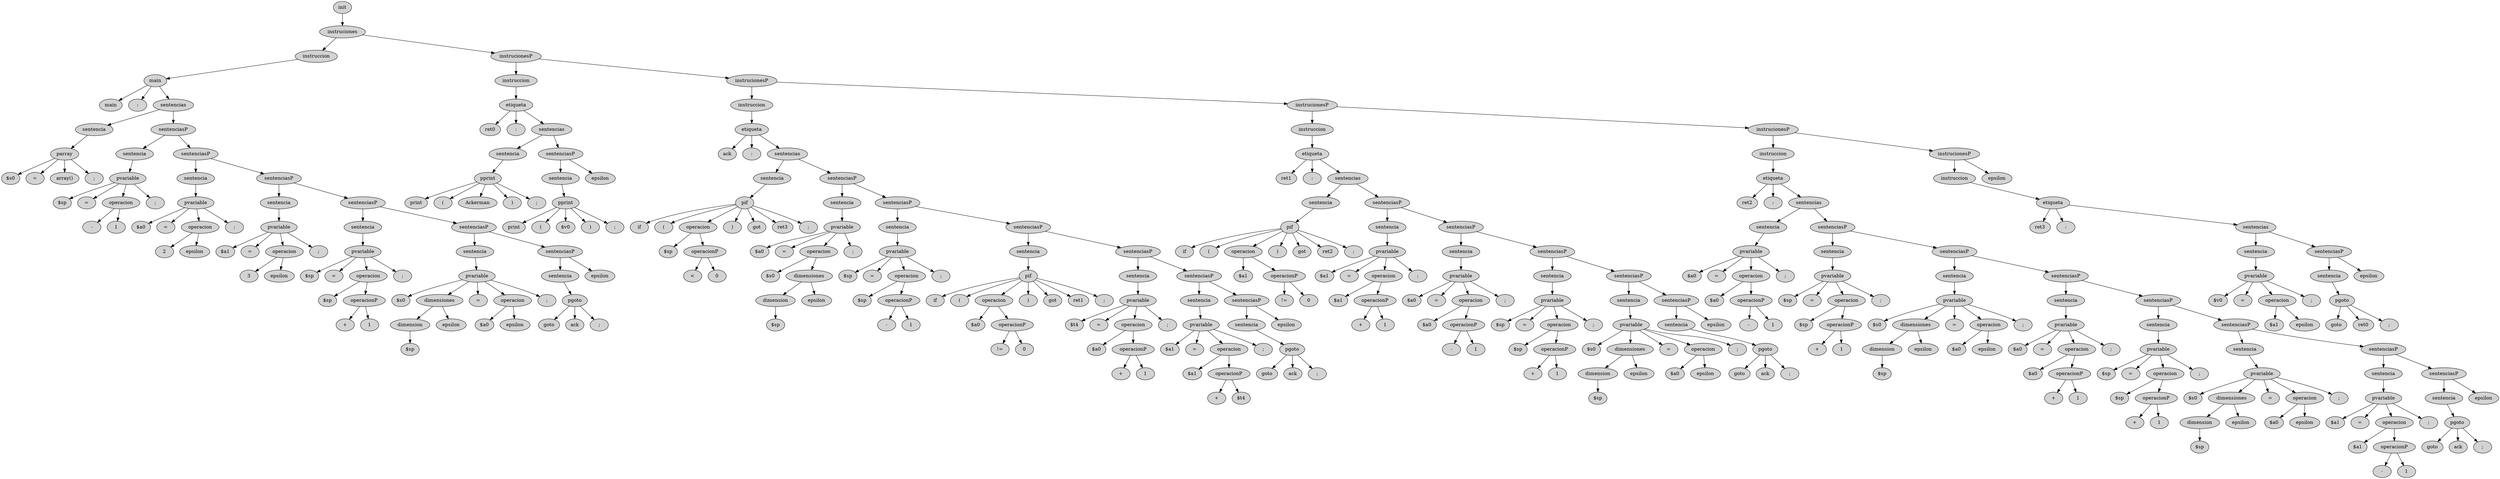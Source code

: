 digraph{ 
365[style = "filled" ; label = "init"] 
363[style = "filled" ; label = "instruciones"] 
364[style = "filled" ; label = "instruccion"] 
66[style = "filled" ; label = "main"] 
67[style = "filled" ; label = "main"] 
68[style = "filled" ; label = ":"] 
64[style = "filled" ; label = "sentencias"] 
65[style = "filled" ; label = "sentencia"] 
1[style = "filled" ; label = "parray"] 
2[style = "filled" ; label = "$s0"] 
3[style = "filled" ; label = "="] 
4[style = "filled" ; label = "array()"] 
5[style = "filled" ; label = ";"] 
62[style = "filled" ; label = "sentenciasP"] 
63[style = "filled" ; label = "sentencia"] 
9[style = "filled" ; label = "pvariable"] 
10[style = "filled" ; label = "$sp"] 
11[style = "filled" ; label = "="] 
7[style = "filled" ; label = "operacion"] 
8[style = "filled" ; label = "-"] 
6[style = "filled" ; label = "1"] 
12[style = "filled" ; label = ";"] 
60[style = "filled" ; label = "sentenciasP"] 
61[style = "filled" ; label = "sentencia"] 
16[style = "filled" ; label = "pvariable"] 
17[style = "filled" ; label = "$a0"] 
18[style = "filled" ; label = "="] 
15[style = "filled" ; label = "operacion"] 
13[style = "filled" ; label = "2"] 
14[style = "filled" ; label = "epsilon"] 
19[style = "filled" ; label = ";"] 
58[style = "filled" ; label = "sentenciasP"] 
59[style = "filled" ; label = "sentencia"] 
23[style = "filled" ; label = "pvariable"] 
24[style = "filled" ; label = "$a1"] 
25[style = "filled" ; label = "="] 
22[style = "filled" ; label = "operacion"] 
20[style = "filled" ; label = "3"] 
21[style = "filled" ; label = "epsilon"] 
26[style = "filled" ; label = ";"] 
56[style = "filled" ; label = "sentenciasP"] 
57[style = "filled" ; label = "sentencia"] 
32[style = "filled" ; label = "pvariable"] 
33[style = "filled" ; label = "$sp"] 
34[style = "filled" ; label = "="] 
31[style = "filled" ; label = "operacion"] 
27[style = "filled" ; label = "$sp"] 
29[style = "filled" ; label = "operacionP"] 
30[style = "filled" ; label = "+"] 
28[style = "filled" ; label = "1"] 
35[style = "filled" ; label = ";"] 
54[style = "filled" ; label = "sentenciasP"] 
55[style = "filled" ; label = "sentencia"] 
43[style = "filled" ; label = "pvariable"] 
44[style = "filled" ; label = "$s0"] 
38[style = "filled" ; label = "dimensiones"] 
39[style = "filled" ; label = "dimension"] 
36[style = "filled" ; label = "$sp"] 
37[style = "filled" ; label = "epsilon"] 
45[style = "filled" ; label = "="] 
42[style = "filled" ; label = "operacion"] 
40[style = "filled" ; label = "$a0"] 
41[style = "filled" ; label = "epsilon"] 
46[style = "filled" ; label = ";"] 
52[style = "filled" ; label = "sentenciasP"] 
53[style = "filled" ; label = "sentencia"] 
47[style = "filled" ; label = "pgoto"] 
48[style = "filled" ; label = "goto"] 
49[style = "filled" ; label = "ack"] 
50[style = "filled" ; label = ";"] 
51[style = "filled" ; label = "epsilon"] 
361[style = "filled" ; label = "instrucionesP"] 
362[style = "filled" ; label = "instruccion"] 
86[style = "filled" ; label = "etiqueta"] 
87[style = "filled" ; label = "ret0"] 
88[style = "filled" ; label = ":"] 
84[style = "filled" ; label = "sentencias"] 
85[style = "filled" ; label = "sentencia"] 
70[style = "filled" ; label = "pprint"] 
71[style = "filled" ; label = "print"] 
72[style = "filled" ; label = "("] 
69[style = "filled" ; label = "Ackerman\n"] 
73[style = "filled" ; label = ")"] 
74[style = "filled" ; label = ";"] 
82[style = "filled" ; label = "sentenciasP"] 
83[style = "filled" ; label = "sentencia"] 
76[style = "filled" ; label = "pprint"] 
77[style = "filled" ; label = "print"] 
78[style = "filled" ; label = "("] 
75[style = "filled" ; label = "$v0"] 
79[style = "filled" ; label = ")"] 
80[style = "filled" ; label = ";"] 
81[style = "filled" ; label = "epsilon"] 
359[style = "filled" ; label = "instrucionesP"] 
360[style = "filled" ; label = "instruccion"] 
169[style = "filled" ; label = "etiqueta"] 
170[style = "filled" ; label = "ack"] 
171[style = "filled" ; label = ":"] 
167[style = "filled" ; label = "sentencias"] 
168[style = "filled" ; label = "sentencia"] 
94[style = "filled" ; label = "pif"] 
95[style = "filled" ; label = "if"] 
96[style = "filled" ; label = "("] 
93[style = "filled" ; label = "operacion"] 
89[style = "filled" ; label = "$sp"] 
91[style = "filled" ; label = "operacionP"] 
92[style = "filled" ; label = "<"] 
90[style = "filled" ; label = "0"] 
97[style = "filled" ; label = ")"] 
98[style = "filled" ; label = "got"] 
99[style = "filled" ; label = "ret3"] 
100[style = "filled" ; label = ";"] 
165[style = "filled" ; label = "sentenciasP"] 
166[style = "filled" ; label = "sentencia"] 
107[style = "filled" ; label = "pvariable"] 
108[style = "filled" ; label = "$a0"] 
109[style = "filled" ; label = "="] 
105[style = "filled" ; label = "operacion"] 
106[style = "filled" ; label = "$s0"] 
103[style = "filled" ; label = "dimensiones"] 
104[style = "filled" ; label = "dimension"] 
101[style = "filled" ; label = "$sp"] 
102[style = "filled" ; label = "epsilon"] 
110[style = "filled" ; label = ";"] 
163[style = "filled" ; label = "sentenciasP"] 
164[style = "filled" ; label = "sentencia"] 
116[style = "filled" ; label = "pvariable"] 
117[style = "filled" ; label = "$sp"] 
118[style = "filled" ; label = "="] 
115[style = "filled" ; label = "operacion"] 
111[style = "filled" ; label = "$sp"] 
113[style = "filled" ; label = "operacionP"] 
114[style = "filled" ; label = "-"] 
112[style = "filled" ; label = "1"] 
119[style = "filled" ; label = ";"] 
161[style = "filled" ; label = "sentenciasP"] 
162[style = "filled" ; label = "sentencia"] 
125[style = "filled" ; label = "pif"] 
126[style = "filled" ; label = "if"] 
127[style = "filled" ; label = "("] 
124[style = "filled" ; label = "operacion"] 
120[style = "filled" ; label = "$a0"] 
122[style = "filled" ; label = "operacionP"] 
123[style = "filled" ; label = "!="] 
121[style = "filled" ; label = "0"] 
128[style = "filled" ; label = ")"] 
129[style = "filled" ; label = "got"] 
130[style = "filled" ; label = "ret1"] 
131[style = "filled" ; label = ";"] 
159[style = "filled" ; label = "sentenciasP"] 
160[style = "filled" ; label = "sentencia"] 
137[style = "filled" ; label = "pvariable"] 
138[style = "filled" ; label = "$t4"] 
139[style = "filled" ; label = "="] 
136[style = "filled" ; label = "operacion"] 
132[style = "filled" ; label = "$a0"] 
134[style = "filled" ; label = "operacionP"] 
135[style = "filled" ; label = "+"] 
133[style = "filled" ; label = "1"] 
140[style = "filled" ; label = ";"] 
157[style = "filled" ; label = "sentenciasP"] 
158[style = "filled" ; label = "sentencia"] 
146[style = "filled" ; label = "pvariable"] 
147[style = "filled" ; label = "$a1"] 
148[style = "filled" ; label = "="] 
145[style = "filled" ; label = "operacion"] 
141[style = "filled" ; label = "$a1"] 
143[style = "filled" ; label = "operacionP"] 
144[style = "filled" ; label = "+"] 
142[style = "filled" ; label = "$t4"] 
149[style = "filled" ; label = ";"] 
155[style = "filled" ; label = "sentenciasP"] 
156[style = "filled" ; label = "sentencia"] 
150[style = "filled" ; label = "pgoto"] 
151[style = "filled" ; label = "goto"] 
152[style = "filled" ; label = "ack"] 
153[style = "filled" ; label = ";"] 
154[style = "filled" ; label = "epsilon"] 
357[style = "filled" ; label = "instrucionesP"] 
358[style = "filled" ; label = "instruccion"] 
239[style = "filled" ; label = "etiqueta"] 
240[style = "filled" ; label = "ret1"] 
241[style = "filled" ; label = ":"] 
237[style = "filled" ; label = "sentencias"] 
238[style = "filled" ; label = "sentencia"] 
177[style = "filled" ; label = "pif"] 
178[style = "filled" ; label = "if"] 
179[style = "filled" ; label = "("] 
176[style = "filled" ; label = "operacion"] 
172[style = "filled" ; label = "$a1"] 
174[style = "filled" ; label = "operacionP"] 
175[style = "filled" ; label = "!="] 
173[style = "filled" ; label = "0"] 
180[style = "filled" ; label = ")"] 
181[style = "filled" ; label = "got"] 
182[style = "filled" ; label = "ret2"] 
183[style = "filled" ; label = ";"] 
235[style = "filled" ; label = "sentenciasP"] 
236[style = "filled" ; label = "sentencia"] 
189[style = "filled" ; label = "pvariable"] 
190[style = "filled" ; label = "$a1"] 
191[style = "filled" ; label = "="] 
188[style = "filled" ; label = "operacion"] 
184[style = "filled" ; label = "$a1"] 
186[style = "filled" ; label = "operacionP"] 
187[style = "filled" ; label = "+"] 
185[style = "filled" ; label = "1"] 
192[style = "filled" ; label = ";"] 
233[style = "filled" ; label = "sentenciasP"] 
234[style = "filled" ; label = "sentencia"] 
198[style = "filled" ; label = "pvariable"] 
199[style = "filled" ; label = "$a0"] 
200[style = "filled" ; label = "="] 
197[style = "filled" ; label = "operacion"] 
193[style = "filled" ; label = "$a0"] 
195[style = "filled" ; label = "operacionP"] 
196[style = "filled" ; label = "-"] 
194[style = "filled" ; label = "1"] 
201[style = "filled" ; label = ";"] 
231[style = "filled" ; label = "sentenciasP"] 
232[style = "filled" ; label = "sentencia"] 
207[style = "filled" ; label = "pvariable"] 
208[style = "filled" ; label = "$sp"] 
209[style = "filled" ; label = "="] 
206[style = "filled" ; label = "operacion"] 
202[style = "filled" ; label = "$sp"] 
204[style = "filled" ; label = "operacionP"] 
205[style = "filled" ; label = "+"] 
203[style = "filled" ; label = "1"] 
210[style = "filled" ; label = ";"] 
229[style = "filled" ; label = "sentenciasP"] 
230[style = "filled" ; label = "sentencia"] 
218[style = "filled" ; label = "pvariable"] 
219[style = "filled" ; label = "$s0"] 
213[style = "filled" ; label = "dimensiones"] 
214[style = "filled" ; label = "dimension"] 
211[style = "filled" ; label = "$sp"] 
212[style = "filled" ; label = "epsilon"] 
220[style = "filled" ; label = "="] 
217[style = "filled" ; label = "operacion"] 
215[style = "filled" ; label = "$a0"] 
216[style = "filled" ; label = "epsilon"] 
221[style = "filled" ; label = ";"] 
227[style = "filled" ; label = "sentenciasP"] 
228[style = "filled" ; label = "sentencia"] 
222[style = "filled" ; label = "pgoto"] 
223[style = "filled" ; label = "goto"] 
224[style = "filled" ; label = "ack"] 
225[style = "filled" ; label = ";"] 
226[style = "filled" ; label = "epsilon"] 
355[style = "filled" ; label = "instrucionesP"] 
356[style = "filled" ; label = "instruccion"] 
330[style = "filled" ; label = "etiqueta"] 
331[style = "filled" ; label = "ret2"] 
332[style = "filled" ; label = ":"] 
328[style = "filled" ; label = "sentencias"] 
329[style = "filled" ; label = "sentencia"] 
247[style = "filled" ; label = "pvariable"] 
248[style = "filled" ; label = "$a0"] 
249[style = "filled" ; label = "="] 
246[style = "filled" ; label = "operacion"] 
242[style = "filled" ; label = "$a0"] 
244[style = "filled" ; label = "operacionP"] 
245[style = "filled" ; label = "-"] 
243[style = "filled" ; label = "1"] 
250[style = "filled" ; label = ";"] 
326[style = "filled" ; label = "sentenciasP"] 
327[style = "filled" ; label = "sentencia"] 
256[style = "filled" ; label = "pvariable"] 
257[style = "filled" ; label = "$sp"] 
258[style = "filled" ; label = "="] 
255[style = "filled" ; label = "operacion"] 
251[style = "filled" ; label = "$sp"] 
253[style = "filled" ; label = "operacionP"] 
254[style = "filled" ; label = "+"] 
252[style = "filled" ; label = "1"] 
259[style = "filled" ; label = ";"] 
324[style = "filled" ; label = "sentenciasP"] 
325[style = "filled" ; label = "sentencia"] 
267[style = "filled" ; label = "pvariable"] 
268[style = "filled" ; label = "$s0"] 
262[style = "filled" ; label = "dimensiones"] 
263[style = "filled" ; label = "dimension"] 
260[style = "filled" ; label = "$sp"] 
261[style = "filled" ; label = "epsilon"] 
269[style = "filled" ; label = "="] 
266[style = "filled" ; label = "operacion"] 
264[style = "filled" ; label = "$a0"] 
265[style = "filled" ; label = "epsilon"] 
270[style = "filled" ; label = ";"] 
322[style = "filled" ; label = "sentenciasP"] 
323[style = "filled" ; label = "sentencia"] 
276[style = "filled" ; label = "pvariable"] 
277[style = "filled" ; label = "$a0"] 
278[style = "filled" ; label = "="] 
275[style = "filled" ; label = "operacion"] 
271[style = "filled" ; label = "$a0"] 
273[style = "filled" ; label = "operacionP"] 
274[style = "filled" ; label = "+"] 
272[style = "filled" ; label = "1"] 
279[style = "filled" ; label = ";"] 
320[style = "filled" ; label = "sentenciasP"] 
321[style = "filled" ; label = "sentencia"] 
285[style = "filled" ; label = "pvariable"] 
286[style = "filled" ; label = "$sp"] 
287[style = "filled" ; label = "="] 
284[style = "filled" ; label = "operacion"] 
280[style = "filled" ; label = "$sp"] 
282[style = "filled" ; label = "operacionP"] 
283[style = "filled" ; label = "+"] 
281[style = "filled" ; label = "1"] 
288[style = "filled" ; label = ";"] 
318[style = "filled" ; label = "sentenciasP"] 
319[style = "filled" ; label = "sentencia"] 
296[style = "filled" ; label = "pvariable"] 
297[style = "filled" ; label = "$s0"] 
291[style = "filled" ; label = "dimensiones"] 
292[style = "filled" ; label = "dimension"] 
289[style = "filled" ; label = "$sp"] 
290[style = "filled" ; label = "epsilon"] 
298[style = "filled" ; label = "="] 
295[style = "filled" ; label = "operacion"] 
293[style = "filled" ; label = "$a0"] 
294[style = "filled" ; label = "epsilon"] 
299[style = "filled" ; label = ";"] 
316[style = "filled" ; label = "sentenciasP"] 
317[style = "filled" ; label = "sentencia"] 
305[style = "filled" ; label = "pvariable"] 
306[style = "filled" ; label = "$a1"] 
307[style = "filled" ; label = "="] 
304[style = "filled" ; label = "operacion"] 
300[style = "filled" ; label = "$a1"] 
302[style = "filled" ; label = "operacionP"] 
303[style = "filled" ; label = "-"] 
301[style = "filled" ; label = "1"] 
308[style = "filled" ; label = ";"] 
314[style = "filled" ; label = "sentenciasP"] 
315[style = "filled" ; label = "sentencia"] 
309[style = "filled" ; label = "pgoto"] 
310[style = "filled" ; label = "goto"] 
311[style = "filled" ; label = "ack"] 
312[style = "filled" ; label = ";"] 
313[style = "filled" ; label = "epsilon"] 
353[style = "filled" ; label = "instrucionesP"] 
354[style = "filled" ; label = "instruccion"] 
349[style = "filled" ; label = "etiqueta"] 
350[style = "filled" ; label = "ret3"] 
351[style = "filled" ; label = ":"] 
347[style = "filled" ; label = "sentencias"] 
348[style = "filled" ; label = "sentencia"] 
336[style = "filled" ; label = "pvariable"] 
337[style = "filled" ; label = "$v0"] 
338[style = "filled" ; label = "="] 
335[style = "filled" ; label = "operacion"] 
333[style = "filled" ; label = "$a1"] 
334[style = "filled" ; label = "epsilon"] 
339[style = "filled" ; label = ";"] 
345[style = "filled" ; label = "sentenciasP"] 
346[style = "filled" ; label = "sentencia"] 
340[style = "filled" ; label = "pgoto"] 
341[style = "filled" ; label = "goto"] 
342[style = "filled" ; label = "ret0"] 
343[style = "filled" ; label = ";"] 
344[style = "filled" ; label = "epsilon"] 
352[style = "filled" ; label = "epsilon"] 
365->363;
363->364;
364->66;
66->67;
66->68;
66->64;
64->65;
65->1;
1->2;
1->3;
1->4;
1->5;
64->62;
62->63;
63->9;
9->10;
9->11;
9->7;
7->8;
7->6;
9->12;
62->60;
60->61;
61->16;
16->17;
16->18;
16->15;
15->13;
15->14;
16->19;
60->58;
58->59;
59->23;
23->24;
23->25;
23->22;
22->20;
22->21;
23->26;
58->56;
56->57;
57->32;
32->33;
32->34;
32->31;
31->27;
31->29;
29->30;
29->28;
32->35;
56->54;
54->55;
55->43;
43->44;
43->38;
38->39;
39->36;
38->37;
43->45;
43->42;
42->40;
42->41;
43->46;
54->52;
52->53;
53->47;
47->48;
47->49;
47->50;
52->51;
363->361;
361->362;
362->86;
86->87;
86->88;
86->84;
84->85;
85->70;
70->71;
70->72;
70->69;
70->73;
70->74;
84->82;
82->83;
83->76;
76->77;
76->78;
76->75;
76->79;
76->80;
82->81;
361->359;
359->360;
360->169;
169->170;
169->171;
169->167;
167->168;
168->94;
94->95;
94->96;
94->93;
93->89;
93->91;
91->92;
91->90;
94->97;
94->98;
94->99;
94->100;
167->165;
165->166;
166->107;
107->108;
107->109;
107->105;
105->106;
105->103;
103->104;
104->101;
103->102;
107->110;
165->163;
163->164;
164->116;
116->117;
116->118;
116->115;
115->111;
115->113;
113->114;
113->112;
116->119;
163->161;
161->162;
162->125;
125->126;
125->127;
125->124;
124->120;
124->122;
122->123;
122->121;
125->128;
125->129;
125->130;
125->131;
161->159;
159->160;
160->137;
137->138;
137->139;
137->136;
136->132;
136->134;
134->135;
134->133;
137->140;
159->157;
157->158;
158->146;
146->147;
146->148;
146->145;
145->141;
145->143;
143->144;
143->142;
146->149;
157->155;
155->156;
156->150;
150->151;
150->152;
150->153;
155->154;
359->357;
357->358;
358->239;
239->240;
239->241;
239->237;
237->238;
238->177;
177->178;
177->179;
177->176;
176->172;
176->174;
174->175;
174->173;
177->180;
177->181;
177->182;
177->183;
237->235;
235->236;
236->189;
189->190;
189->191;
189->188;
188->184;
188->186;
186->187;
186->185;
189->192;
235->233;
233->234;
234->198;
198->199;
198->200;
198->197;
197->193;
197->195;
195->196;
195->194;
198->201;
233->231;
231->232;
232->207;
207->208;
207->209;
207->206;
206->202;
206->204;
204->205;
204->203;
207->210;
231->229;
229->230;
230->218;
218->219;
218->213;
213->214;
214->211;
213->212;
218->220;
218->217;
217->215;
217->216;
218->221;
229->227;
227->228;
228->222;
222->223;
222->224;
222->225;
227->226;
357->355;
355->356;
356->330;
330->331;
330->332;
330->328;
328->329;
329->247;
247->248;
247->249;
247->246;
246->242;
246->244;
244->245;
244->243;
247->250;
328->326;
326->327;
327->256;
256->257;
256->258;
256->255;
255->251;
255->253;
253->254;
253->252;
256->259;
326->324;
324->325;
325->267;
267->268;
267->262;
262->263;
263->260;
262->261;
267->269;
267->266;
266->264;
266->265;
267->270;
324->322;
322->323;
323->276;
276->277;
276->278;
276->275;
275->271;
275->273;
273->274;
273->272;
276->279;
322->320;
320->321;
321->285;
285->286;
285->287;
285->284;
284->280;
284->282;
282->283;
282->281;
285->288;
320->318;
318->319;
319->296;
296->297;
296->291;
291->292;
292->289;
291->290;
296->298;
296->295;
295->293;
295->294;
296->299;
318->316;
316->317;
317->305;
305->306;
305->307;
305->304;
304->300;
304->302;
302->303;
302->301;
305->308;
316->314;
314->315;
315->309;
309->310;
309->311;
309->312;
314->313;
355->353;
353->354;
354->349;
349->350;
349->351;
349->347;
347->348;
348->336;
336->337;
336->338;
336->335;
335->333;
335->334;
336->339;
347->345;
345->346;
346->340;
340->341;
340->342;
340->343;
345->344;
353->352;

}